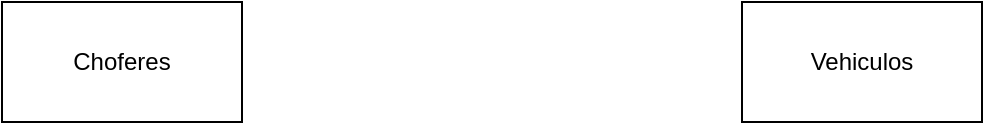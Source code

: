 <mxfile version="24.7.7">
  <diagram name="Página-1" id="TBBgEe3Ka3k2Y2qMjduV">
    <mxGraphModel dx="795" dy="614" grid="0" gridSize="10" guides="1" tooltips="1" connect="1" arrows="1" fold="1" page="0" pageScale="1" pageWidth="827" pageHeight="1169" math="0" shadow="0">
      <root>
        <mxCell id="0" />
        <mxCell id="1" parent="0" />
        <mxCell id="YMho0JJOw_7N-HE18doq-2" value="Choferes" style="rounded=0;whiteSpace=wrap;html=1;" vertex="1" parent="1">
          <mxGeometry x="-17" y="85" width="120" height="60" as="geometry" />
        </mxCell>
        <mxCell id="YMho0JJOw_7N-HE18doq-5" value="Vehiculos" style="rounded=0;whiteSpace=wrap;html=1;" vertex="1" parent="1">
          <mxGeometry x="353" y="85" width="120" height="60" as="geometry" />
        </mxCell>
      </root>
    </mxGraphModel>
  </diagram>
</mxfile>
